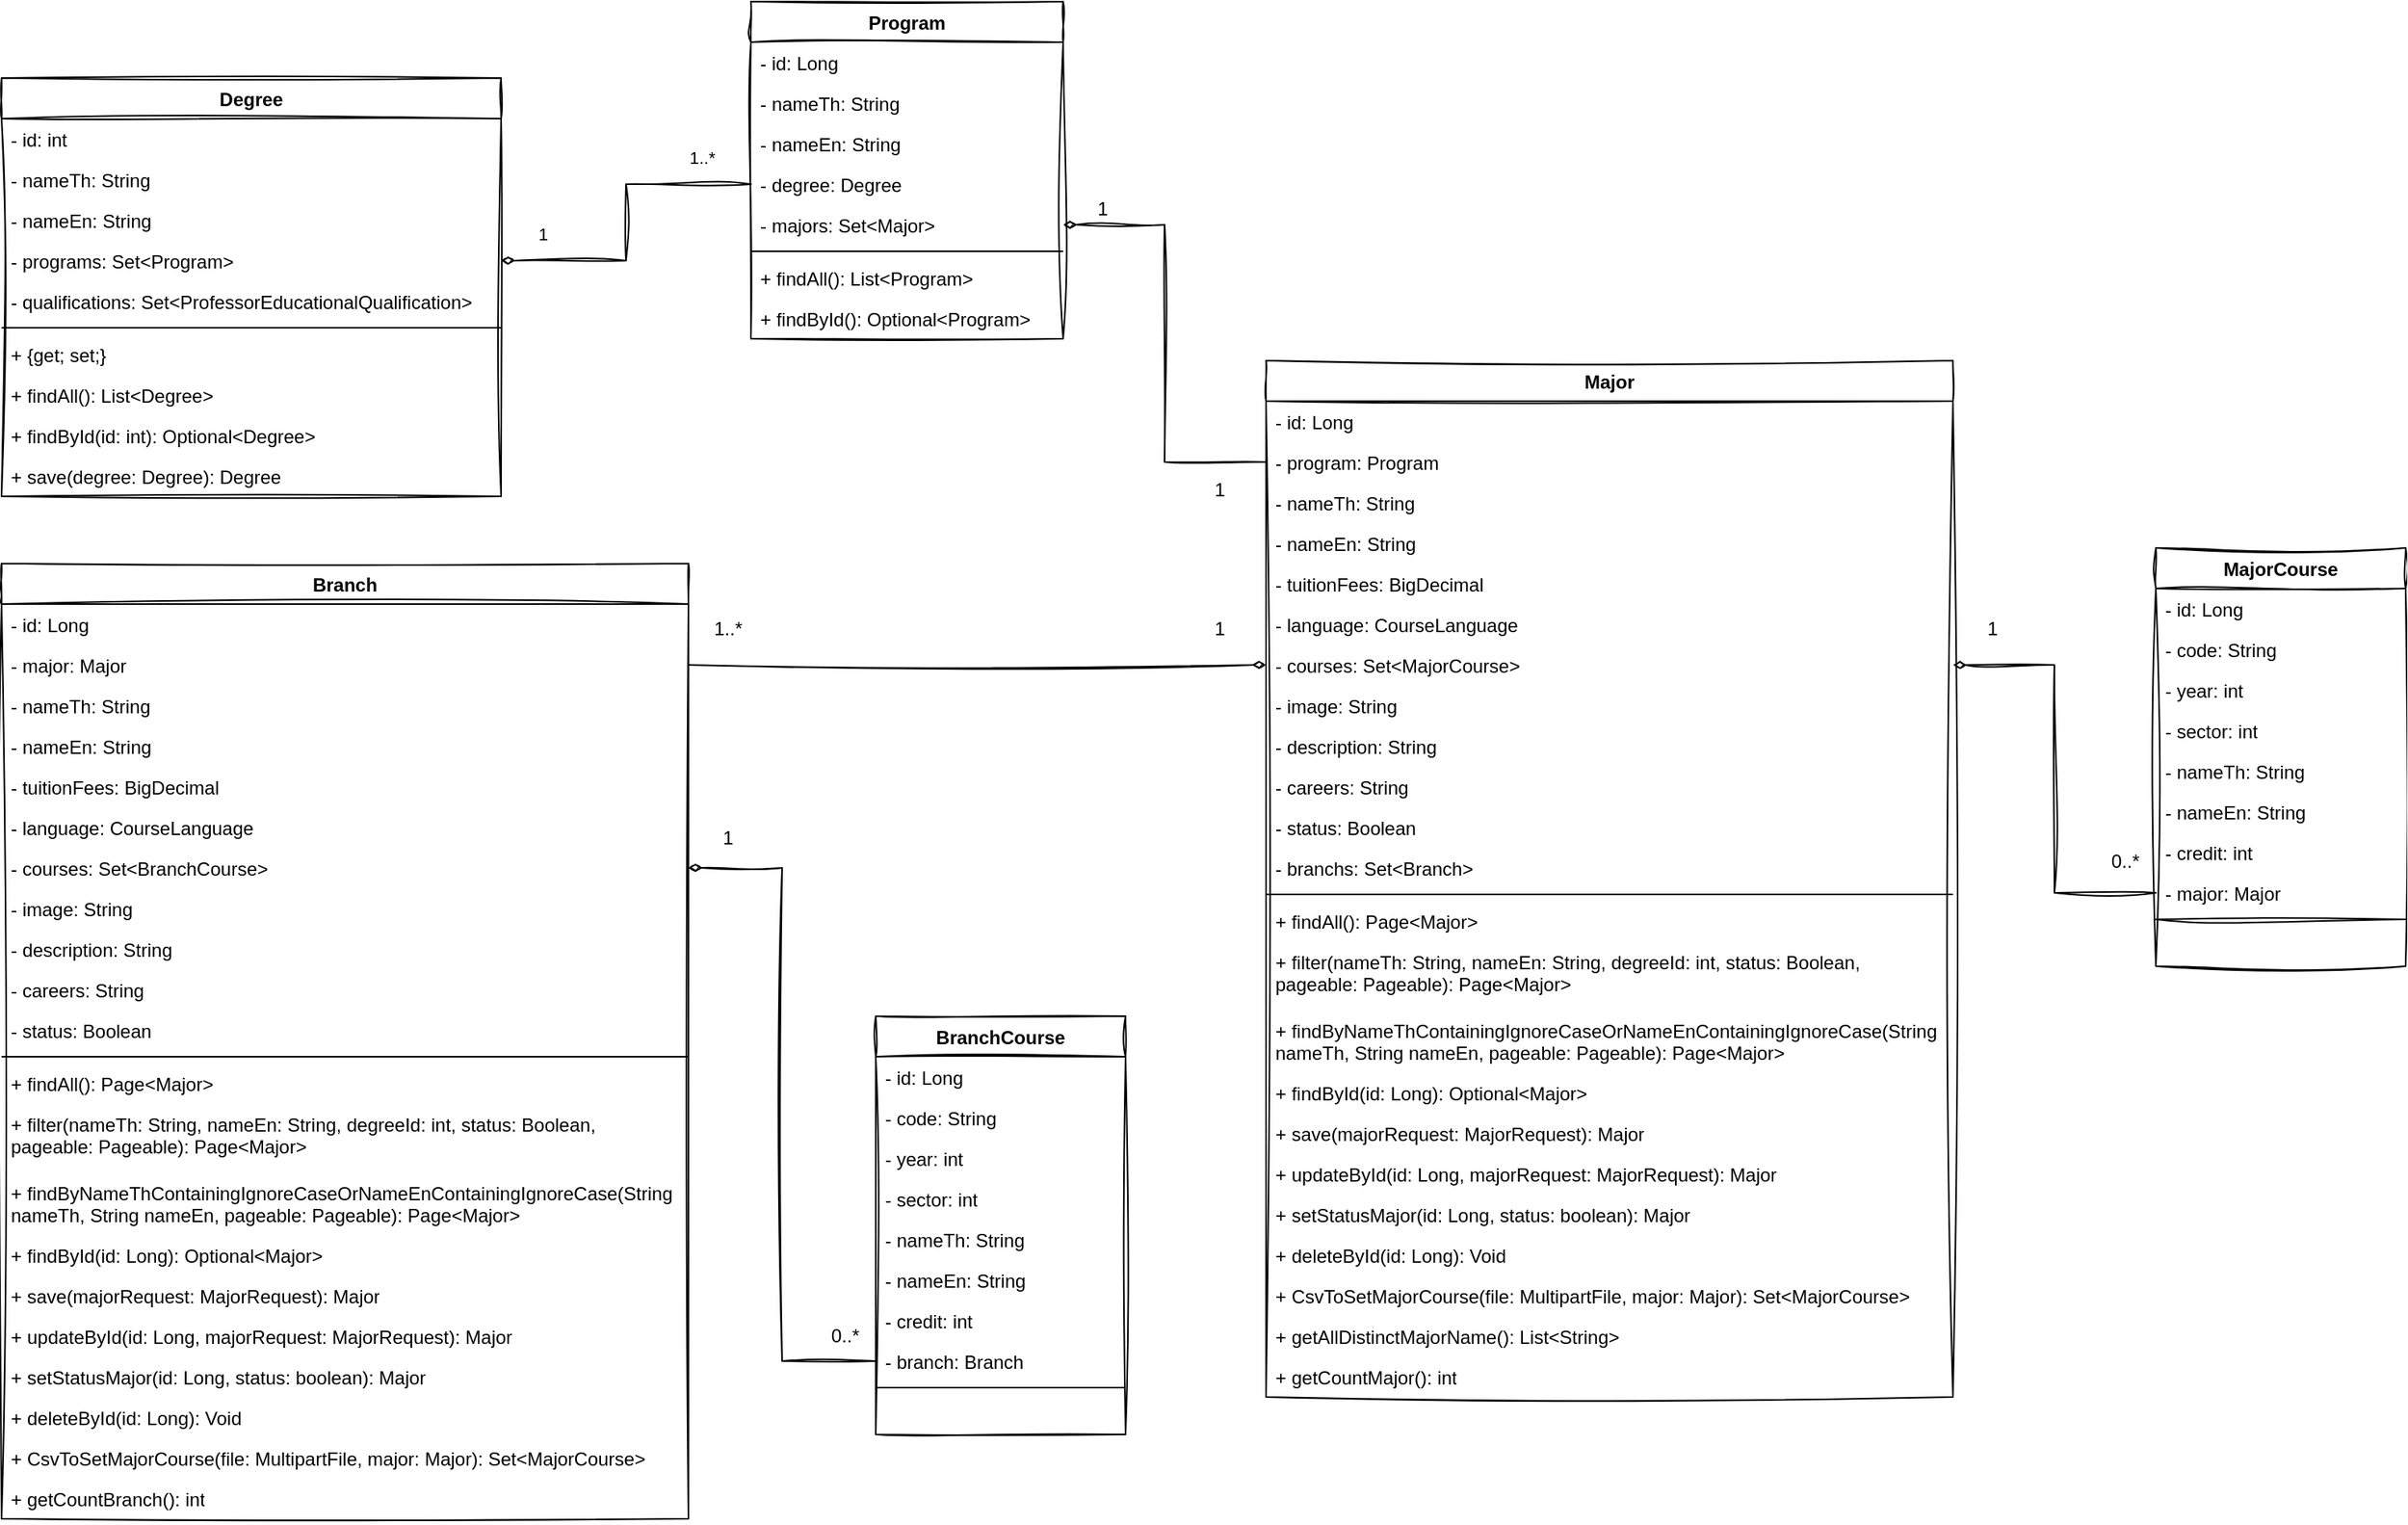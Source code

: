 <mxfile version="27.0.9">
  <diagram name="หน้า-1" id="Q0SKRffiR3n763pScNd-">
    <mxGraphModel dx="2037" dy="1201" grid="1" gridSize="10" guides="1" tooltips="1" connect="1" arrows="1" fold="1" page="1" pageScale="1" pageWidth="827" pageHeight="1169" math="0" shadow="0">
      <root>
        <mxCell id="0" />
        <mxCell id="1" parent="0" />
        <mxCell id="wL5bhykgLXpQUDZSL1co-4" value="Degree" style="swimlane;fontStyle=1;align=center;verticalAlign=top;childLayout=stackLayout;horizontal=1;startSize=26;horizontalStack=0;resizeParent=1;resizeParentMax=0;resizeLast=0;collapsible=1;marginBottom=0;html=1;labelBorderColor=none;textShadow=0;whiteSpace=wrap;sketch=1;curveFitting=1;jiggle=2;" parent="1" vertex="1">
          <mxGeometry x="60" y="149" width="320" height="268" as="geometry" />
        </mxCell>
        <mxCell id="wL5bhykgLXpQUDZSL1co-5" value="- id: int" style="text;strokeColor=none;fillColor=none;align=left;verticalAlign=top;spacingLeft=4;spacingRight=4;overflow=hidden;rotatable=0;points=[[0,0.5],[1,0.5]];portConstraint=eastwest;html=1;labelBorderColor=none;textShadow=0;whiteSpace=wrap;" parent="wL5bhykgLXpQUDZSL1co-4" vertex="1">
          <mxGeometry y="26" width="320" height="26" as="geometry" />
        </mxCell>
        <mxCell id="wL5bhykgLXpQUDZSL1co-8" value="- nameTh: String" style="text;strokeColor=none;fillColor=none;align=left;verticalAlign=top;spacingLeft=4;spacingRight=4;overflow=hidden;rotatable=0;points=[[0,0.5],[1,0.5]];portConstraint=eastwest;html=1;labelBorderColor=none;textShadow=0;whiteSpace=wrap;" parent="wL5bhykgLXpQUDZSL1co-4" vertex="1">
          <mxGeometry y="52" width="320" height="26" as="geometry" />
        </mxCell>
        <mxCell id="wL5bhykgLXpQUDZSL1co-9" value="- nameEn: String" style="text;strokeColor=none;fillColor=none;align=left;verticalAlign=top;spacingLeft=4;spacingRight=4;overflow=hidden;rotatable=0;points=[[0,0.5],[1,0.5]];portConstraint=eastwest;html=1;labelBorderColor=none;textShadow=0;whiteSpace=wrap;" parent="wL5bhykgLXpQUDZSL1co-4" vertex="1">
          <mxGeometry y="78" width="320" height="26" as="geometry" />
        </mxCell>
        <mxCell id="wL5bhykgLXpQUDZSL1co-26" value="- programs: Set&amp;lt;Program&amp;gt;" style="text;strokeColor=none;fillColor=none;align=left;verticalAlign=top;spacingLeft=4;spacingRight=4;overflow=hidden;rotatable=0;points=[[0,0.5],[1,0.5]];portConstraint=eastwest;html=1;labelBorderColor=none;textShadow=0;whiteSpace=wrap;" parent="wL5bhykgLXpQUDZSL1co-4" vertex="1">
          <mxGeometry y="104" width="320" height="26" as="geometry" />
        </mxCell>
        <mxCell id="wL5bhykgLXpQUDZSL1co-27" value="- qualifications: Set&amp;lt;ProfessorEducationalQualification&amp;gt;" style="text;strokeColor=none;fillColor=none;align=left;verticalAlign=top;spacingLeft=4;spacingRight=4;overflow=hidden;rotatable=0;points=[[0,0.5],[1,0.5]];portConstraint=eastwest;html=1;labelBorderColor=none;textShadow=0;whiteSpace=wrap;" parent="wL5bhykgLXpQUDZSL1co-4" vertex="1">
          <mxGeometry y="130" width="320" height="26" as="geometry" />
        </mxCell>
        <mxCell id="wL5bhykgLXpQUDZSL1co-6" value="" style="line;strokeWidth=1;fillColor=none;align=left;verticalAlign=middle;spacingTop=-1;spacingLeft=3;spacingRight=3;rotatable=0;labelPosition=right;points=[];portConstraint=eastwest;strokeColor=inherit;labelBorderColor=none;textShadow=0;html=1;whiteSpace=wrap;" parent="wL5bhykgLXpQUDZSL1co-4" vertex="1">
          <mxGeometry y="156" width="320" height="8" as="geometry" />
        </mxCell>
        <mxCell id="wL5bhykgLXpQUDZSL1co-7" value="+&amp;nbsp;{get; set;}" style="text;strokeColor=none;fillColor=none;align=left;verticalAlign=top;spacingLeft=4;spacingRight=4;overflow=hidden;rotatable=0;points=[[0,0.5],[1,0.5]];portConstraint=eastwest;html=1;labelBorderColor=none;textShadow=0;whiteSpace=wrap;" parent="wL5bhykgLXpQUDZSL1co-4" vertex="1">
          <mxGeometry y="164" width="320" height="26" as="geometry" />
        </mxCell>
        <mxCell id="wL5bhykgLXpQUDZSL1co-23" value="+ findAll(): List&amp;lt;Degree&amp;gt;" style="text;strokeColor=none;fillColor=none;align=left;verticalAlign=top;spacingLeft=4;spacingRight=4;overflow=hidden;rotatable=0;points=[[0,0.5],[1,0.5]];portConstraint=eastwest;html=1;labelBorderColor=none;textShadow=0;whiteSpace=wrap;" parent="wL5bhykgLXpQUDZSL1co-4" vertex="1">
          <mxGeometry y="190" width="320" height="26" as="geometry" />
        </mxCell>
        <mxCell id="wL5bhykgLXpQUDZSL1co-24" value="+ findById(id: int): Optional&amp;lt;Degree&amp;gt;" style="text;strokeColor=none;fillColor=none;align=left;verticalAlign=top;spacingLeft=4;spacingRight=4;overflow=hidden;rotatable=0;points=[[0,0.5],[1,0.5]];portConstraint=eastwest;html=1;labelBorderColor=none;textShadow=0;whiteSpace=wrap;" parent="wL5bhykgLXpQUDZSL1co-4" vertex="1">
          <mxGeometry y="216" width="320" height="26" as="geometry" />
        </mxCell>
        <mxCell id="wL5bhykgLXpQUDZSL1co-25" value="+ save(degree: Degree): Degree" style="text;strokeColor=none;fillColor=none;align=left;verticalAlign=top;spacingLeft=4;spacingRight=4;overflow=hidden;rotatable=0;points=[[0,0.5],[1,0.5]];portConstraint=eastwest;html=1;labelBorderColor=none;textShadow=0;whiteSpace=wrap;" parent="wL5bhykgLXpQUDZSL1co-4" vertex="1">
          <mxGeometry y="242" width="320" height="26" as="geometry" />
        </mxCell>
        <mxCell id="wL5bhykgLXpQUDZSL1co-15" value="Program" style="swimlane;fontStyle=1;align=center;verticalAlign=top;childLayout=stackLayout;horizontal=1;startSize=26;horizontalStack=0;resizeParent=1;resizeParentMax=0;resizeLast=0;collapsible=1;marginBottom=0;html=1;labelBorderColor=none;textShadow=0;whiteSpace=wrap;sketch=1;curveFitting=1;jiggle=2;" parent="1" vertex="1">
          <mxGeometry x="540" y="100" width="200" height="216" as="geometry" />
        </mxCell>
        <mxCell id="wL5bhykgLXpQUDZSL1co-16" value="- id: Long" style="text;strokeColor=none;fillColor=none;align=left;verticalAlign=top;spacingLeft=4;spacingRight=4;overflow=hidden;rotatable=0;points=[[0,0.5],[1,0.5]];portConstraint=eastwest;html=1;labelBorderColor=none;textShadow=0;whiteSpace=wrap;" parent="wL5bhykgLXpQUDZSL1co-15" vertex="1">
          <mxGeometry y="26" width="200" height="26" as="geometry" />
        </mxCell>
        <mxCell id="wL5bhykgLXpQUDZSL1co-19" value="- nameTh: String" style="text;strokeColor=none;fillColor=none;align=left;verticalAlign=top;spacingLeft=4;spacingRight=4;overflow=hidden;rotatable=0;points=[[0,0.5],[1,0.5]];portConstraint=eastwest;html=1;labelBorderColor=none;textShadow=0;whiteSpace=wrap;" parent="wL5bhykgLXpQUDZSL1co-15" vertex="1">
          <mxGeometry y="52" width="200" height="26" as="geometry" />
        </mxCell>
        <mxCell id="wL5bhykgLXpQUDZSL1co-20" value="- nameEn: String" style="text;strokeColor=none;fillColor=none;align=left;verticalAlign=top;spacingLeft=4;spacingRight=4;overflow=hidden;rotatable=0;points=[[0,0.5],[1,0.5]];portConstraint=eastwest;html=1;labelBorderColor=none;textShadow=0;whiteSpace=wrap;" parent="wL5bhykgLXpQUDZSL1co-15" vertex="1">
          <mxGeometry y="78" width="200" height="26" as="geometry" />
        </mxCell>
        <mxCell id="wL5bhykgLXpQUDZSL1co-28" value="- degree: Degree" style="text;strokeColor=none;fillColor=none;align=left;verticalAlign=top;spacingLeft=4;spacingRight=4;overflow=hidden;rotatable=0;points=[[0,0.5],[1,0.5]];portConstraint=eastwest;html=1;labelBorderColor=none;textShadow=0;whiteSpace=wrap;" parent="wL5bhykgLXpQUDZSL1co-15" vertex="1">
          <mxGeometry y="104" width="200" height="26" as="geometry" />
        </mxCell>
        <mxCell id="wL5bhykgLXpQUDZSL1co-29" value="- majors: Set&amp;lt;Major&amp;gt;" style="text;strokeColor=none;fillColor=none;align=left;verticalAlign=top;spacingLeft=4;spacingRight=4;overflow=hidden;rotatable=0;points=[[0,0.5],[1,0.5]];portConstraint=eastwest;html=1;labelBorderColor=none;textShadow=0;whiteSpace=wrap;" parent="wL5bhykgLXpQUDZSL1co-15" vertex="1">
          <mxGeometry y="130" width="200" height="26" as="geometry" />
        </mxCell>
        <mxCell id="wL5bhykgLXpQUDZSL1co-17" value="" style="line;strokeWidth=1;fillColor=none;align=left;verticalAlign=middle;spacingTop=-1;spacingLeft=3;spacingRight=3;rotatable=0;labelPosition=right;points=[];portConstraint=eastwest;strokeColor=inherit;labelBorderColor=none;textShadow=0;html=1;whiteSpace=wrap;" parent="wL5bhykgLXpQUDZSL1co-15" vertex="1">
          <mxGeometry y="156" width="200" height="8" as="geometry" />
        </mxCell>
        <mxCell id="wL5bhykgLXpQUDZSL1co-30" value="+ findAll(): List&amp;lt;Program&amp;gt;" style="text;strokeColor=none;fillColor=none;align=left;verticalAlign=top;spacingLeft=4;spacingRight=4;overflow=hidden;rotatable=0;points=[[0,0.5],[1,0.5]];portConstraint=eastwest;html=1;labelBorderColor=none;textShadow=0;whiteSpace=wrap;" parent="wL5bhykgLXpQUDZSL1co-15" vertex="1">
          <mxGeometry y="164" width="200" height="26" as="geometry" />
        </mxCell>
        <mxCell id="wL5bhykgLXpQUDZSL1co-31" value="+ findById(): Optional&amp;lt;Program&amp;gt;" style="text;strokeColor=none;fillColor=none;align=left;verticalAlign=top;spacingLeft=4;spacingRight=4;overflow=hidden;rotatable=0;points=[[0,0.5],[1,0.5]];portConstraint=eastwest;html=1;labelBorderColor=none;textShadow=0;whiteSpace=wrap;" parent="wL5bhykgLXpQUDZSL1co-15" vertex="1">
          <mxGeometry y="190" width="200" height="26" as="geometry" />
        </mxCell>
        <mxCell id="wL5bhykgLXpQUDZSL1co-32" style="edgeStyle=orthogonalEdgeStyle;rounded=0;orthogonalLoop=1;jettySize=auto;html=1;exitX=0;exitY=0.5;exitDx=0;exitDy=0;entryX=1;entryY=0.5;entryDx=0;entryDy=0;endArrow=diamondThin;endFill=1;labelBorderColor=none;textShadow=0;sketch=1;curveFitting=1;jiggle=2;" parent="1" source="wL5bhykgLXpQUDZSL1co-28" target="wL5bhykgLXpQUDZSL1co-26" edge="1">
          <mxGeometry relative="1" as="geometry" />
        </mxCell>
        <mxCell id="wL5bhykgLXpQUDZSL1co-33" value="1" style="edgeLabel;html=1;align=center;verticalAlign=middle;resizable=0;points=[];labelBorderColor=none;textShadow=0;whiteSpace=wrap;" parent="wL5bhykgLXpQUDZSL1co-32" vertex="1" connectable="0">
          <mxGeometry x="0.744" relative="1" as="geometry">
            <mxPoint y="-17" as="offset" />
          </mxGeometry>
        </mxCell>
        <mxCell id="wL5bhykgLXpQUDZSL1co-34" value="1..*" style="edgeLabel;html=1;align=center;verticalAlign=middle;resizable=0;points=[];labelBorderColor=none;textShadow=0;whiteSpace=wrap;" parent="wL5bhykgLXpQUDZSL1co-32" vertex="1" connectable="0">
          <mxGeometry x="-0.798" relative="1" as="geometry">
            <mxPoint x="-10" y="-17" as="offset" />
          </mxGeometry>
        </mxCell>
        <mxCell id="wL5bhykgLXpQUDZSL1co-35" value="Major" style="swimlane;fontStyle=1;align=center;verticalAlign=top;childLayout=stackLayout;horizontal=1;startSize=26;horizontalStack=0;resizeParent=1;resizeParentMax=0;resizeLast=0;collapsible=1;marginBottom=0;html=1;labelBorderColor=none;textShadow=0;whiteSpace=wrap;sketch=1;curveFitting=1;jiggle=2;" parent="1" vertex="1">
          <mxGeometry x="870" y="330" width="440" height="664" as="geometry" />
        </mxCell>
        <mxCell id="wL5bhykgLXpQUDZSL1co-36" value="- id: Long" style="text;strokeColor=none;fillColor=none;align=left;verticalAlign=top;spacingLeft=4;spacingRight=4;overflow=hidden;rotatable=0;points=[[0,0.5],[1,0.5]];portConstraint=eastwest;html=1;labelBorderColor=none;textShadow=0;whiteSpace=wrap;" parent="wL5bhykgLXpQUDZSL1co-35" vertex="1">
          <mxGeometry y="26" width="440" height="26" as="geometry" />
        </mxCell>
        <mxCell id="wL5bhykgLXpQUDZSL1co-39" value="- program: Program" style="text;strokeColor=none;fillColor=none;align=left;verticalAlign=top;spacingLeft=4;spacingRight=4;overflow=hidden;rotatable=0;points=[[0,0.5],[1,0.5]];portConstraint=eastwest;html=1;labelBorderColor=none;textShadow=0;whiteSpace=wrap;" parent="wL5bhykgLXpQUDZSL1co-35" vertex="1">
          <mxGeometry y="52" width="440" height="26" as="geometry" />
        </mxCell>
        <mxCell id="wL5bhykgLXpQUDZSL1co-40" value="- nameTh: String" style="text;strokeColor=none;fillColor=none;align=left;verticalAlign=top;spacingLeft=4;spacingRight=4;overflow=hidden;rotatable=0;points=[[0,0.5],[1,0.5]];portConstraint=eastwest;html=1;labelBorderColor=none;textShadow=0;whiteSpace=wrap;" parent="wL5bhykgLXpQUDZSL1co-35" vertex="1">
          <mxGeometry y="78" width="440" height="26" as="geometry" />
        </mxCell>
        <mxCell id="wL5bhykgLXpQUDZSL1co-41" value="- nameEn: String" style="text;strokeColor=none;fillColor=none;align=left;verticalAlign=top;spacingLeft=4;spacingRight=4;overflow=hidden;rotatable=0;points=[[0,0.5],[1,0.5]];portConstraint=eastwest;html=1;labelBorderColor=none;textShadow=0;whiteSpace=wrap;" parent="wL5bhykgLXpQUDZSL1co-35" vertex="1">
          <mxGeometry y="104" width="440" height="26" as="geometry" />
        </mxCell>
        <mxCell id="wL5bhykgLXpQUDZSL1co-42" value="- tuitionFees: BigDecimal" style="text;strokeColor=none;fillColor=none;align=left;verticalAlign=top;spacingLeft=4;spacingRight=4;overflow=hidden;rotatable=0;points=[[0,0.5],[1,0.5]];portConstraint=eastwest;html=1;labelBorderColor=none;textShadow=0;whiteSpace=wrap;" parent="wL5bhykgLXpQUDZSL1co-35" vertex="1">
          <mxGeometry y="130" width="440" height="26" as="geometry" />
        </mxCell>
        <mxCell id="wL5bhykgLXpQUDZSL1co-43" value="- language: CourseLanguage" style="text;strokeColor=none;fillColor=none;align=left;verticalAlign=top;spacingLeft=4;spacingRight=4;overflow=hidden;rotatable=0;points=[[0,0.5],[1,0.5]];portConstraint=eastwest;html=1;labelBorderColor=none;textShadow=0;whiteSpace=wrap;" parent="wL5bhykgLXpQUDZSL1co-35" vertex="1">
          <mxGeometry y="156" width="440" height="26" as="geometry" />
        </mxCell>
        <mxCell id="wL5bhykgLXpQUDZSL1co-44" value="- courses: Set&amp;lt;MajorCourse&amp;gt;" style="text;strokeColor=none;fillColor=none;align=left;verticalAlign=top;spacingLeft=4;spacingRight=4;overflow=hidden;rotatable=0;points=[[0,0.5],[1,0.5]];portConstraint=eastwest;html=1;labelBorderColor=none;textShadow=0;whiteSpace=wrap;" parent="wL5bhykgLXpQUDZSL1co-35" vertex="1">
          <mxGeometry y="182" width="440" height="26" as="geometry" />
        </mxCell>
        <mxCell id="wL5bhykgLXpQUDZSL1co-45" value="- image: String" style="text;strokeColor=none;fillColor=none;align=left;verticalAlign=top;spacingLeft=4;spacingRight=4;overflow=hidden;rotatable=0;points=[[0,0.5],[1,0.5]];portConstraint=eastwest;html=1;labelBorderColor=none;textShadow=0;whiteSpace=wrap;" parent="wL5bhykgLXpQUDZSL1co-35" vertex="1">
          <mxGeometry y="208" width="440" height="26" as="geometry" />
        </mxCell>
        <mxCell id="wL5bhykgLXpQUDZSL1co-48" value="- description: String" style="text;strokeColor=none;fillColor=none;align=left;verticalAlign=top;spacingLeft=4;spacingRight=4;overflow=hidden;rotatable=0;points=[[0,0.5],[1,0.5]];portConstraint=eastwest;html=1;labelBorderColor=none;textShadow=0;whiteSpace=wrap;" parent="wL5bhykgLXpQUDZSL1co-35" vertex="1">
          <mxGeometry y="234" width="440" height="26" as="geometry" />
        </mxCell>
        <mxCell id="wL5bhykgLXpQUDZSL1co-49" value="- careers: String" style="text;strokeColor=none;fillColor=none;align=left;verticalAlign=top;spacingLeft=4;spacingRight=4;overflow=hidden;rotatable=0;points=[[0,0.5],[1,0.5]];portConstraint=eastwest;html=1;labelBorderColor=none;textShadow=0;whiteSpace=wrap;" parent="wL5bhykgLXpQUDZSL1co-35" vertex="1">
          <mxGeometry y="260" width="440" height="26" as="geometry" />
        </mxCell>
        <mxCell id="wL5bhykgLXpQUDZSL1co-50" value="- status: Boolean" style="text;strokeColor=none;fillColor=none;align=left;verticalAlign=top;spacingLeft=4;spacingRight=4;overflow=hidden;rotatable=0;points=[[0,0.5],[1,0.5]];portConstraint=eastwest;html=1;labelBorderColor=none;textShadow=0;whiteSpace=wrap;" parent="wL5bhykgLXpQUDZSL1co-35" vertex="1">
          <mxGeometry y="286" width="440" height="26" as="geometry" />
        </mxCell>
        <mxCell id="wL5bhykgLXpQUDZSL1co-79" value="- branchs: Set&amp;lt;Branch&amp;gt;" style="text;strokeColor=none;fillColor=none;align=left;verticalAlign=top;spacingLeft=4;spacingRight=4;overflow=hidden;rotatable=0;points=[[0,0.5],[1,0.5]];portConstraint=eastwest;html=1;labelBorderColor=none;textShadow=0;whiteSpace=wrap;" parent="wL5bhykgLXpQUDZSL1co-35" vertex="1">
          <mxGeometry y="312" width="440" height="26" as="geometry" />
        </mxCell>
        <mxCell id="wL5bhykgLXpQUDZSL1co-37" value="" style="line;strokeWidth=1;fillColor=none;align=left;verticalAlign=middle;spacingTop=-1;spacingLeft=3;spacingRight=3;rotatable=0;labelPosition=right;points=[];portConstraint=eastwest;strokeColor=inherit;labelBorderColor=none;textShadow=0;html=1;whiteSpace=wrap;" parent="wL5bhykgLXpQUDZSL1co-35" vertex="1">
          <mxGeometry y="338" width="440" height="8" as="geometry" />
        </mxCell>
        <mxCell id="wL5bhykgLXpQUDZSL1co-38" value="+ findAll(): Page&amp;lt;Major&amp;gt;" style="text;strokeColor=none;fillColor=none;align=left;verticalAlign=top;spacingLeft=4;spacingRight=4;overflow=hidden;rotatable=0;points=[[0,0.5],[1,0.5]];portConstraint=eastwest;html=1;labelBorderColor=none;textShadow=0;whiteSpace=wrap;" parent="wL5bhykgLXpQUDZSL1co-35" vertex="1">
          <mxGeometry y="346" width="440" height="26" as="geometry" />
        </mxCell>
        <mxCell id="wL5bhykgLXpQUDZSL1co-46" value="+ filter(nameTh: String, nameEn: String, degreeId: int, status: Boolean, pageable: Pageable): Page&amp;lt;Major&amp;gt;" style="text;strokeColor=none;fillColor=none;align=left;verticalAlign=top;spacingLeft=4;spacingRight=4;overflow=hidden;rotatable=0;points=[[0,0.5],[1,0.5]];portConstraint=eastwest;html=1;labelBorderColor=none;textShadow=0;whiteSpace=wrap;" parent="wL5bhykgLXpQUDZSL1co-35" vertex="1">
          <mxGeometry y="372" width="440" height="44" as="geometry" />
        </mxCell>
        <mxCell id="wL5bhykgLXpQUDZSL1co-47" value="+ findByNameThContainingIgnoreCaseOrNameEnContainingIgnoreCase(String nameTh, String nameEn, pageable: Pageable): Page&amp;lt;Major&amp;gt;" style="text;strokeColor=none;fillColor=none;align=left;verticalAlign=top;spacingLeft=4;spacingRight=4;overflow=hidden;rotatable=0;points=[[0,0.5],[1,0.5]];portConstraint=eastwest;html=1;labelBorderColor=none;textShadow=0;whiteSpace=wrap;" parent="wL5bhykgLXpQUDZSL1co-35" vertex="1">
          <mxGeometry y="416" width="440" height="40" as="geometry" />
        </mxCell>
        <mxCell id="wL5bhykgLXpQUDZSL1co-51" value="+ findById(id: Long): Optional&amp;lt;Major&amp;gt;" style="text;strokeColor=none;fillColor=none;align=left;verticalAlign=top;spacingLeft=4;spacingRight=4;overflow=hidden;rotatable=0;points=[[0,0.5],[1,0.5]];portConstraint=eastwest;html=1;labelBorderColor=none;textShadow=0;whiteSpace=wrap;" parent="wL5bhykgLXpQUDZSL1co-35" vertex="1">
          <mxGeometry y="456" width="440" height="26" as="geometry" />
        </mxCell>
        <mxCell id="wL5bhykgLXpQUDZSL1co-52" value="+ save(majorRequest: MajorRequest): Major" style="text;strokeColor=none;fillColor=none;align=left;verticalAlign=top;spacingLeft=4;spacingRight=4;overflow=hidden;rotatable=0;points=[[0,0.5],[1,0.5]];portConstraint=eastwest;html=1;labelBorderColor=none;textShadow=0;whiteSpace=wrap;" parent="wL5bhykgLXpQUDZSL1co-35" vertex="1">
          <mxGeometry y="482" width="440" height="26" as="geometry" />
        </mxCell>
        <mxCell id="wL5bhykgLXpQUDZSL1co-53" value="+ updateById(id: Long, majorRequest: MajorRequest): Major" style="text;strokeColor=none;fillColor=none;align=left;verticalAlign=top;spacingLeft=4;spacingRight=4;overflow=hidden;rotatable=0;points=[[0,0.5],[1,0.5]];portConstraint=eastwest;html=1;labelBorderColor=none;textShadow=0;whiteSpace=wrap;" parent="wL5bhykgLXpQUDZSL1co-35" vertex="1">
          <mxGeometry y="508" width="440" height="26" as="geometry" />
        </mxCell>
        <mxCell id="wL5bhykgLXpQUDZSL1co-54" value="+ setStatusMajor(id: Long, status: boolean): Major" style="text;strokeColor=none;fillColor=none;align=left;verticalAlign=top;spacingLeft=4;spacingRight=4;overflow=hidden;rotatable=0;points=[[0,0.5],[1,0.5]];portConstraint=eastwest;html=1;labelBorderColor=none;textShadow=0;whiteSpace=wrap;" parent="wL5bhykgLXpQUDZSL1co-35" vertex="1">
          <mxGeometry y="534" width="440" height="26" as="geometry" />
        </mxCell>
        <mxCell id="wL5bhykgLXpQUDZSL1co-55" value="+ deleteById(id: Long): Void" style="text;strokeColor=none;fillColor=none;align=left;verticalAlign=top;spacingLeft=4;spacingRight=4;overflow=hidden;rotatable=0;points=[[0,0.5],[1,0.5]];portConstraint=eastwest;html=1;labelBorderColor=none;textShadow=0;whiteSpace=wrap;" parent="wL5bhykgLXpQUDZSL1co-35" vertex="1">
          <mxGeometry y="560" width="440" height="26" as="geometry" />
        </mxCell>
        <mxCell id="wL5bhykgLXpQUDZSL1co-56" value="+ CsvToSetMajorCourse(file: MultipartFile, major: Major): Set&amp;lt;MajorCourse&amp;gt;" style="text;strokeColor=none;fillColor=none;align=left;verticalAlign=top;spacingLeft=4;spacingRight=4;overflow=hidden;rotatable=0;points=[[0,0.5],[1,0.5]];portConstraint=eastwest;html=1;labelBorderColor=none;textShadow=0;whiteSpace=wrap;" parent="wL5bhykgLXpQUDZSL1co-35" vertex="1">
          <mxGeometry y="586" width="440" height="26" as="geometry" />
        </mxCell>
        <mxCell id="a9lyaPZmGqMxiNKfe0WH-1" value="+ getAllDistinctMajorName(): List&amp;lt;String&amp;gt;" style="text;strokeColor=none;fillColor=none;align=left;verticalAlign=top;spacingLeft=4;spacingRight=4;overflow=hidden;rotatable=0;points=[[0,0.5],[1,0.5]];portConstraint=eastwest;html=1;labelBorderColor=none;textShadow=0;whiteSpace=wrap;" parent="wL5bhykgLXpQUDZSL1co-35" vertex="1">
          <mxGeometry y="612" width="440" height="26" as="geometry" />
        </mxCell>
        <mxCell id="a9NGXqPOAs1cGMx36BU_-2" value="+ getCountMajor(): int" style="text;strokeColor=none;fillColor=none;align=left;verticalAlign=top;spacingLeft=4;spacingRight=4;overflow=hidden;rotatable=0;points=[[0,0.5],[1,0.5]];portConstraint=eastwest;html=1;labelBorderColor=none;textShadow=0;whiteSpace=wrap;" parent="wL5bhykgLXpQUDZSL1co-35" vertex="1">
          <mxGeometry y="638" width="440" height="26" as="geometry" />
        </mxCell>
        <mxCell id="wL5bhykgLXpQUDZSL1co-57" value="Branch" style="swimlane;fontStyle=1;align=center;verticalAlign=top;childLayout=stackLayout;horizontal=1;startSize=26;horizontalStack=0;resizeParent=1;resizeParentMax=0;resizeLast=0;collapsible=1;marginBottom=0;html=1;labelBorderColor=none;textShadow=0;whiteSpace=wrap;sketch=1;curveFitting=1;jiggle=2;" parent="1" vertex="1">
          <mxGeometry x="60" y="460" width="440" height="612" as="geometry" />
        </mxCell>
        <mxCell id="wL5bhykgLXpQUDZSL1co-58" value="- id: Long" style="text;strokeColor=none;fillColor=none;align=left;verticalAlign=top;spacingLeft=4;spacingRight=4;overflow=hidden;rotatable=0;points=[[0,0.5],[1,0.5]];portConstraint=eastwest;html=1;labelBorderColor=none;textShadow=0;whiteSpace=wrap;" parent="wL5bhykgLXpQUDZSL1co-57" vertex="1">
          <mxGeometry y="26" width="440" height="26" as="geometry" />
        </mxCell>
        <mxCell id="wL5bhykgLXpQUDZSL1co-59" value="- major: Major" style="text;strokeColor=none;fillColor=none;align=left;verticalAlign=top;spacingLeft=4;spacingRight=4;overflow=hidden;rotatable=0;points=[[0,0.5],[1,0.5]];portConstraint=eastwest;html=1;labelBorderColor=none;textShadow=0;whiteSpace=wrap;" parent="wL5bhykgLXpQUDZSL1co-57" vertex="1">
          <mxGeometry y="52" width="440" height="26" as="geometry" />
        </mxCell>
        <mxCell id="wL5bhykgLXpQUDZSL1co-60" value="- nameTh: String" style="text;strokeColor=none;fillColor=none;align=left;verticalAlign=top;spacingLeft=4;spacingRight=4;overflow=hidden;rotatable=0;points=[[0,0.5],[1,0.5]];portConstraint=eastwest;html=1;labelBorderColor=none;textShadow=0;whiteSpace=wrap;" parent="wL5bhykgLXpQUDZSL1co-57" vertex="1">
          <mxGeometry y="78" width="440" height="26" as="geometry" />
        </mxCell>
        <mxCell id="wL5bhykgLXpQUDZSL1co-61" value="- nameEn: String" style="text;strokeColor=none;fillColor=none;align=left;verticalAlign=top;spacingLeft=4;spacingRight=4;overflow=hidden;rotatable=0;points=[[0,0.5],[1,0.5]];portConstraint=eastwest;html=1;labelBorderColor=none;textShadow=0;whiteSpace=wrap;" parent="wL5bhykgLXpQUDZSL1co-57" vertex="1">
          <mxGeometry y="104" width="440" height="26" as="geometry" />
        </mxCell>
        <mxCell id="wL5bhykgLXpQUDZSL1co-62" value="- tuitionFees: BigDecimal" style="text;strokeColor=none;fillColor=none;align=left;verticalAlign=top;spacingLeft=4;spacingRight=4;overflow=hidden;rotatable=0;points=[[0,0.5],[1,0.5]];portConstraint=eastwest;html=1;labelBorderColor=none;textShadow=0;whiteSpace=wrap;" parent="wL5bhykgLXpQUDZSL1co-57" vertex="1">
          <mxGeometry y="130" width="440" height="26" as="geometry" />
        </mxCell>
        <mxCell id="wL5bhykgLXpQUDZSL1co-63" value="- language: CourseLanguage" style="text;strokeColor=none;fillColor=none;align=left;verticalAlign=top;spacingLeft=4;spacingRight=4;overflow=hidden;rotatable=0;points=[[0,0.5],[1,0.5]];portConstraint=eastwest;html=1;labelBorderColor=none;textShadow=0;whiteSpace=wrap;" parent="wL5bhykgLXpQUDZSL1co-57" vertex="1">
          <mxGeometry y="156" width="440" height="26" as="geometry" />
        </mxCell>
        <mxCell id="wL5bhykgLXpQUDZSL1co-64" value="- courses: Set&amp;lt;BranchCourse&amp;gt;" style="text;strokeColor=none;fillColor=none;align=left;verticalAlign=top;spacingLeft=4;spacingRight=4;overflow=hidden;rotatable=0;points=[[0,0.5],[1,0.5]];portConstraint=eastwest;html=1;labelBorderColor=none;textShadow=0;whiteSpace=wrap;" parent="wL5bhykgLXpQUDZSL1co-57" vertex="1">
          <mxGeometry y="182" width="440" height="26" as="geometry" />
        </mxCell>
        <mxCell id="wL5bhykgLXpQUDZSL1co-65" value="- image: String" style="text;strokeColor=none;fillColor=none;align=left;verticalAlign=top;spacingLeft=4;spacingRight=4;overflow=hidden;rotatable=0;points=[[0,0.5],[1,0.5]];portConstraint=eastwest;html=1;labelBorderColor=none;textShadow=0;whiteSpace=wrap;" parent="wL5bhykgLXpQUDZSL1co-57" vertex="1">
          <mxGeometry y="208" width="440" height="26" as="geometry" />
        </mxCell>
        <mxCell id="wL5bhykgLXpQUDZSL1co-66" value="- description: String" style="text;strokeColor=none;fillColor=none;align=left;verticalAlign=top;spacingLeft=4;spacingRight=4;overflow=hidden;rotatable=0;points=[[0,0.5],[1,0.5]];portConstraint=eastwest;html=1;labelBorderColor=none;textShadow=0;whiteSpace=wrap;" parent="wL5bhykgLXpQUDZSL1co-57" vertex="1">
          <mxGeometry y="234" width="440" height="26" as="geometry" />
        </mxCell>
        <mxCell id="wL5bhykgLXpQUDZSL1co-67" value="- careers: String" style="text;strokeColor=none;fillColor=none;align=left;verticalAlign=top;spacingLeft=4;spacingRight=4;overflow=hidden;rotatable=0;points=[[0,0.5],[1,0.5]];portConstraint=eastwest;html=1;labelBorderColor=none;textShadow=0;whiteSpace=wrap;" parent="wL5bhykgLXpQUDZSL1co-57" vertex="1">
          <mxGeometry y="260" width="440" height="26" as="geometry" />
        </mxCell>
        <mxCell id="wL5bhykgLXpQUDZSL1co-68" value="- status: Boolean" style="text;strokeColor=none;fillColor=none;align=left;verticalAlign=top;spacingLeft=4;spacingRight=4;overflow=hidden;rotatable=0;points=[[0,0.5],[1,0.5]];portConstraint=eastwest;html=1;labelBorderColor=none;textShadow=0;whiteSpace=wrap;" parent="wL5bhykgLXpQUDZSL1co-57" vertex="1">
          <mxGeometry y="286" width="440" height="26" as="geometry" />
        </mxCell>
        <mxCell id="wL5bhykgLXpQUDZSL1co-69" value="" style="line;strokeWidth=1;fillColor=none;align=left;verticalAlign=middle;spacingTop=-1;spacingLeft=3;spacingRight=3;rotatable=0;labelPosition=right;points=[];portConstraint=eastwest;strokeColor=inherit;labelBorderColor=none;textShadow=0;html=1;whiteSpace=wrap;" parent="wL5bhykgLXpQUDZSL1co-57" vertex="1">
          <mxGeometry y="312" width="440" height="8" as="geometry" />
        </mxCell>
        <mxCell id="wL5bhykgLXpQUDZSL1co-70" value="+ findAll(): Page&amp;lt;Major&amp;gt;" style="text;strokeColor=none;fillColor=none;align=left;verticalAlign=top;spacingLeft=4;spacingRight=4;overflow=hidden;rotatable=0;points=[[0,0.5],[1,0.5]];portConstraint=eastwest;html=1;labelBorderColor=none;textShadow=0;whiteSpace=wrap;" parent="wL5bhykgLXpQUDZSL1co-57" vertex="1">
          <mxGeometry y="320" width="440" height="26" as="geometry" />
        </mxCell>
        <mxCell id="wL5bhykgLXpQUDZSL1co-71" value="+ filter(nameTh: String, nameEn: String, degreeId: int, status: Boolean, pageable: Pageable): Page&amp;lt;Major&amp;gt;" style="text;strokeColor=none;fillColor=none;align=left;verticalAlign=top;spacingLeft=4;spacingRight=4;overflow=hidden;rotatable=0;points=[[0,0.5],[1,0.5]];portConstraint=eastwest;html=1;labelBorderColor=none;textShadow=0;whiteSpace=wrap;" parent="wL5bhykgLXpQUDZSL1co-57" vertex="1">
          <mxGeometry y="346" width="440" height="44" as="geometry" />
        </mxCell>
        <mxCell id="wL5bhykgLXpQUDZSL1co-72" value="+ findByNameThContainingIgnoreCaseOrNameEnContainingIgnoreCase(String nameTh, String nameEn, pageable: Pageable): Page&amp;lt;Major&amp;gt;" style="text;strokeColor=none;fillColor=none;align=left;verticalAlign=top;spacingLeft=4;spacingRight=4;overflow=hidden;rotatable=0;points=[[0,0.5],[1,0.5]];portConstraint=eastwest;html=1;labelBorderColor=none;textShadow=0;whiteSpace=wrap;" parent="wL5bhykgLXpQUDZSL1co-57" vertex="1">
          <mxGeometry y="390" width="440" height="40" as="geometry" />
        </mxCell>
        <mxCell id="wL5bhykgLXpQUDZSL1co-73" value="+ findById(id: Long): Optional&amp;lt;Major&amp;gt;" style="text;strokeColor=none;fillColor=none;align=left;verticalAlign=top;spacingLeft=4;spacingRight=4;overflow=hidden;rotatable=0;points=[[0,0.5],[1,0.5]];portConstraint=eastwest;html=1;labelBorderColor=none;textShadow=0;whiteSpace=wrap;" parent="wL5bhykgLXpQUDZSL1co-57" vertex="1">
          <mxGeometry y="430" width="440" height="26" as="geometry" />
        </mxCell>
        <mxCell id="wL5bhykgLXpQUDZSL1co-74" value="+ save(majorRequest: MajorRequest): Major" style="text;strokeColor=none;fillColor=none;align=left;verticalAlign=top;spacingLeft=4;spacingRight=4;overflow=hidden;rotatable=0;points=[[0,0.5],[1,0.5]];portConstraint=eastwest;html=1;labelBorderColor=none;textShadow=0;whiteSpace=wrap;" parent="wL5bhykgLXpQUDZSL1co-57" vertex="1">
          <mxGeometry y="456" width="440" height="26" as="geometry" />
        </mxCell>
        <mxCell id="wL5bhykgLXpQUDZSL1co-75" value="+ updateById(id: Long, majorRequest: MajorRequest): Major" style="text;strokeColor=none;fillColor=none;align=left;verticalAlign=top;spacingLeft=4;spacingRight=4;overflow=hidden;rotatable=0;points=[[0,0.5],[1,0.5]];portConstraint=eastwest;html=1;labelBorderColor=none;textShadow=0;whiteSpace=wrap;" parent="wL5bhykgLXpQUDZSL1co-57" vertex="1">
          <mxGeometry y="482" width="440" height="26" as="geometry" />
        </mxCell>
        <mxCell id="wL5bhykgLXpQUDZSL1co-76" value="+ setStatusMajor(id: Long, status: boolean): Major" style="text;strokeColor=none;fillColor=none;align=left;verticalAlign=top;spacingLeft=4;spacingRight=4;overflow=hidden;rotatable=0;points=[[0,0.5],[1,0.5]];portConstraint=eastwest;html=1;labelBorderColor=none;textShadow=0;whiteSpace=wrap;" parent="wL5bhykgLXpQUDZSL1co-57" vertex="1">
          <mxGeometry y="508" width="440" height="26" as="geometry" />
        </mxCell>
        <mxCell id="wL5bhykgLXpQUDZSL1co-77" value="+ deleteById(id: Long): Void" style="text;strokeColor=none;fillColor=none;align=left;verticalAlign=top;spacingLeft=4;spacingRight=4;overflow=hidden;rotatable=0;points=[[0,0.5],[1,0.5]];portConstraint=eastwest;html=1;labelBorderColor=none;textShadow=0;whiteSpace=wrap;" parent="wL5bhykgLXpQUDZSL1co-57" vertex="1">
          <mxGeometry y="534" width="440" height="26" as="geometry" />
        </mxCell>
        <mxCell id="wL5bhykgLXpQUDZSL1co-78" value="+ CsvToSetMajorCourse(file: MultipartFile, major: Major): Set&amp;lt;MajorCourse&amp;gt;" style="text;strokeColor=none;fillColor=none;align=left;verticalAlign=top;spacingLeft=4;spacingRight=4;overflow=hidden;rotatable=0;points=[[0,0.5],[1,0.5]];portConstraint=eastwest;html=1;labelBorderColor=none;textShadow=0;whiteSpace=wrap;" parent="wL5bhykgLXpQUDZSL1co-57" vertex="1">
          <mxGeometry y="560" width="440" height="26" as="geometry" />
        </mxCell>
        <mxCell id="a9NGXqPOAs1cGMx36BU_-1" value="+ getCountBranch(): int" style="text;strokeColor=none;fillColor=none;align=left;verticalAlign=top;spacingLeft=4;spacingRight=4;overflow=hidden;rotatable=0;points=[[0,0.5],[1,0.5]];portConstraint=eastwest;html=1;labelBorderColor=none;textShadow=0;whiteSpace=wrap;" parent="wL5bhykgLXpQUDZSL1co-57" vertex="1">
          <mxGeometry y="586" width="440" height="26" as="geometry" />
        </mxCell>
        <mxCell id="wL5bhykgLXpQUDZSL1co-80" style="edgeStyle=orthogonalEdgeStyle;rounded=0;orthogonalLoop=1;jettySize=auto;html=1;exitX=0;exitY=0.5;exitDx=0;exitDy=0;entryX=1;entryY=0.5;entryDx=0;entryDy=0;endArrow=diamondThin;endFill=1;labelBorderColor=none;textShadow=0;sketch=1;curveFitting=1;jiggle=2;" parent="1" source="wL5bhykgLXpQUDZSL1co-39" target="wL5bhykgLXpQUDZSL1co-29" edge="1">
          <mxGeometry relative="1" as="geometry" />
        </mxCell>
        <mxCell id="wL5bhykgLXpQUDZSL1co-81" value="1" style="text;html=1;align=center;verticalAlign=middle;resizable=0;points=[];autosize=1;strokeColor=none;fillColor=none;labelBorderColor=none;textShadow=0;" parent="1" vertex="1">
          <mxGeometry x="750" y="218" width="30" height="30" as="geometry" />
        </mxCell>
        <mxCell id="wL5bhykgLXpQUDZSL1co-91" value="MajorCourse" style="swimlane;fontStyle=1;align=center;verticalAlign=top;childLayout=stackLayout;horizontal=1;startSize=26;horizontalStack=0;resizeParent=1;resizeParentMax=0;resizeLast=0;collapsible=1;marginBottom=0;html=1;labelBorderColor=none;textShadow=0;whiteSpace=wrap;sketch=1;curveFitting=1;jiggle=2;" parent="1" vertex="1">
          <mxGeometry x="1440" y="450" width="160" height="268" as="geometry" />
        </mxCell>
        <mxCell id="wL5bhykgLXpQUDZSL1co-92" value="- id: Long" style="text;strokeColor=none;fillColor=none;align=left;verticalAlign=top;spacingLeft=4;spacingRight=4;overflow=hidden;rotatable=0;points=[[0,0.5],[1,0.5]];portConstraint=eastwest;html=1;labelBorderColor=none;textShadow=0;whiteSpace=wrap;sketch=1;curveFitting=1;jiggle=2;" parent="wL5bhykgLXpQUDZSL1co-91" vertex="1">
          <mxGeometry y="26" width="160" height="26" as="geometry" />
        </mxCell>
        <mxCell id="wL5bhykgLXpQUDZSL1co-95" value="- code: String" style="text;strokeColor=none;fillColor=none;align=left;verticalAlign=top;spacingLeft=4;spacingRight=4;overflow=hidden;rotatable=0;points=[[0,0.5],[1,0.5]];portConstraint=eastwest;html=1;labelBorderColor=none;textShadow=0;whiteSpace=wrap;sketch=1;curveFitting=1;jiggle=2;" parent="wL5bhykgLXpQUDZSL1co-91" vertex="1">
          <mxGeometry y="52" width="160" height="26" as="geometry" />
        </mxCell>
        <mxCell id="wL5bhykgLXpQUDZSL1co-96" value="- year: int" style="text;strokeColor=none;fillColor=none;align=left;verticalAlign=top;spacingLeft=4;spacingRight=4;overflow=hidden;rotatable=0;points=[[0,0.5],[1,0.5]];portConstraint=eastwest;html=1;labelBorderColor=none;textShadow=0;whiteSpace=wrap;sketch=1;curveFitting=1;jiggle=2;" parent="wL5bhykgLXpQUDZSL1co-91" vertex="1">
          <mxGeometry y="78" width="160" height="26" as="geometry" />
        </mxCell>
        <mxCell id="wL5bhykgLXpQUDZSL1co-97" value="- sector: int" style="text;strokeColor=none;fillColor=none;align=left;verticalAlign=top;spacingLeft=4;spacingRight=4;overflow=hidden;rotatable=0;points=[[0,0.5],[1,0.5]];portConstraint=eastwest;html=1;labelBorderColor=none;textShadow=0;whiteSpace=wrap;sketch=1;curveFitting=1;jiggle=2;" parent="wL5bhykgLXpQUDZSL1co-91" vertex="1">
          <mxGeometry y="104" width="160" height="26" as="geometry" />
        </mxCell>
        <mxCell id="wL5bhykgLXpQUDZSL1co-98" value="- nameTh: String" style="text;strokeColor=none;fillColor=none;align=left;verticalAlign=top;spacingLeft=4;spacingRight=4;overflow=hidden;rotatable=0;points=[[0,0.5],[1,0.5]];portConstraint=eastwest;html=1;labelBorderColor=none;textShadow=0;whiteSpace=wrap;sketch=1;curveFitting=1;jiggle=2;" parent="wL5bhykgLXpQUDZSL1co-91" vertex="1">
          <mxGeometry y="130" width="160" height="26" as="geometry" />
        </mxCell>
        <mxCell id="wL5bhykgLXpQUDZSL1co-99" value="- nameEn: String" style="text;strokeColor=none;fillColor=none;align=left;verticalAlign=top;spacingLeft=4;spacingRight=4;overflow=hidden;rotatable=0;points=[[0,0.5],[1,0.5]];portConstraint=eastwest;html=1;labelBorderColor=none;textShadow=0;whiteSpace=wrap;sketch=1;curveFitting=1;jiggle=2;" parent="wL5bhykgLXpQUDZSL1co-91" vertex="1">
          <mxGeometry y="156" width="160" height="26" as="geometry" />
        </mxCell>
        <mxCell id="wL5bhykgLXpQUDZSL1co-100" value="- credit: int" style="text;strokeColor=none;fillColor=none;align=left;verticalAlign=top;spacingLeft=4;spacingRight=4;overflow=hidden;rotatable=0;points=[[0,0.5],[1,0.5]];portConstraint=eastwest;html=1;labelBorderColor=none;textShadow=0;whiteSpace=wrap;sketch=1;curveFitting=1;jiggle=2;" parent="wL5bhykgLXpQUDZSL1co-91" vertex="1">
          <mxGeometry y="182" width="160" height="26" as="geometry" />
        </mxCell>
        <mxCell id="wL5bhykgLXpQUDZSL1co-101" value="- major: Major" style="text;strokeColor=none;fillColor=none;align=left;verticalAlign=top;spacingLeft=4;spacingRight=4;overflow=hidden;rotatable=0;points=[[0,0.5],[1,0.5]];portConstraint=eastwest;html=1;labelBorderColor=none;textShadow=0;whiteSpace=wrap;sketch=1;curveFitting=1;jiggle=2;" parent="wL5bhykgLXpQUDZSL1co-91" vertex="1">
          <mxGeometry y="208" width="160" height="26" as="geometry" />
        </mxCell>
        <mxCell id="wL5bhykgLXpQUDZSL1co-93" value="" style="line;strokeWidth=1;fillColor=none;align=left;verticalAlign=middle;spacingTop=-1;spacingLeft=3;spacingRight=3;rotatable=0;labelPosition=right;points=[];portConstraint=eastwest;strokeColor=inherit;labelBorderColor=none;textShadow=0;html=1;whiteSpace=wrap;sketch=1;curveFitting=1;jiggle=2;" parent="wL5bhykgLXpQUDZSL1co-91" vertex="1">
          <mxGeometry y="234" width="160" height="8" as="geometry" />
        </mxCell>
        <mxCell id="wL5bhykgLXpQUDZSL1co-94" value="&amp;nbsp;" style="text;strokeColor=none;fillColor=none;align=left;verticalAlign=top;spacingLeft=4;spacingRight=4;overflow=hidden;rotatable=0;points=[[0,0.5],[1,0.5]];portConstraint=eastwest;html=1;labelBorderColor=none;textShadow=0;whiteSpace=wrap;sketch=1;curveFitting=1;jiggle=2;" parent="wL5bhykgLXpQUDZSL1co-91" vertex="1">
          <mxGeometry y="242" width="160" height="26" as="geometry" />
        </mxCell>
        <mxCell id="wL5bhykgLXpQUDZSL1co-102" style="edgeStyle=orthogonalEdgeStyle;rounded=0;orthogonalLoop=1;jettySize=auto;html=1;exitX=0;exitY=0.5;exitDx=0;exitDy=0;entryX=1;entryY=0.5;entryDx=0;entryDy=0;endArrow=diamondThin;endFill=1;labelBorderColor=none;textShadow=0;sketch=1;curveFitting=1;jiggle=2;" parent="1" source="wL5bhykgLXpQUDZSL1co-101" target="wL5bhykgLXpQUDZSL1co-44" edge="1">
          <mxGeometry relative="1" as="geometry" />
        </mxCell>
        <mxCell id="wL5bhykgLXpQUDZSL1co-103" value="1" style="text;html=1;align=center;verticalAlign=middle;resizable=0;points=[];autosize=1;strokeColor=none;fillColor=none;labelBorderColor=none;textShadow=0;" parent="1" vertex="1">
          <mxGeometry x="1320" y="487" width="30" height="30" as="geometry" />
        </mxCell>
        <mxCell id="wL5bhykgLXpQUDZSL1co-104" value="0..*" style="text;html=1;align=center;verticalAlign=middle;resizable=0;points=[];autosize=1;strokeColor=none;fillColor=none;labelBorderColor=none;textShadow=0;" parent="1" vertex="1">
          <mxGeometry x="1400" y="636" width="40" height="30" as="geometry" />
        </mxCell>
        <mxCell id="wL5bhykgLXpQUDZSL1co-105" value="BranchCourse" style="swimlane;fontStyle=1;align=center;verticalAlign=top;childLayout=stackLayout;horizontal=1;startSize=26;horizontalStack=0;resizeParent=1;resizeParentMax=0;resizeLast=0;collapsible=1;marginBottom=0;html=1;labelBorderColor=none;textShadow=0;whiteSpace=wrap;sketch=1;curveFitting=1;jiggle=2;" parent="1" vertex="1">
          <mxGeometry x="620" y="750" width="160" height="268" as="geometry" />
        </mxCell>
        <mxCell id="wL5bhykgLXpQUDZSL1co-106" value="- id: Long" style="text;strokeColor=none;fillColor=none;align=left;verticalAlign=top;spacingLeft=4;spacingRight=4;overflow=hidden;rotatable=0;points=[[0,0.5],[1,0.5]];portConstraint=eastwest;html=1;labelBorderColor=none;textShadow=0;whiteSpace=wrap;" parent="wL5bhykgLXpQUDZSL1co-105" vertex="1">
          <mxGeometry y="26" width="160" height="26" as="geometry" />
        </mxCell>
        <mxCell id="wL5bhykgLXpQUDZSL1co-107" value="- code: String" style="text;strokeColor=none;fillColor=none;align=left;verticalAlign=top;spacingLeft=4;spacingRight=4;overflow=hidden;rotatable=0;points=[[0,0.5],[1,0.5]];portConstraint=eastwest;html=1;labelBorderColor=none;textShadow=0;whiteSpace=wrap;" parent="wL5bhykgLXpQUDZSL1co-105" vertex="1">
          <mxGeometry y="52" width="160" height="26" as="geometry" />
        </mxCell>
        <mxCell id="wL5bhykgLXpQUDZSL1co-108" value="- year: int" style="text;strokeColor=none;fillColor=none;align=left;verticalAlign=top;spacingLeft=4;spacingRight=4;overflow=hidden;rotatable=0;points=[[0,0.5],[1,0.5]];portConstraint=eastwest;html=1;labelBorderColor=none;textShadow=0;whiteSpace=wrap;" parent="wL5bhykgLXpQUDZSL1co-105" vertex="1">
          <mxGeometry y="78" width="160" height="26" as="geometry" />
        </mxCell>
        <mxCell id="wL5bhykgLXpQUDZSL1co-109" value="- sector: int" style="text;strokeColor=none;fillColor=none;align=left;verticalAlign=top;spacingLeft=4;spacingRight=4;overflow=hidden;rotatable=0;points=[[0,0.5],[1,0.5]];portConstraint=eastwest;html=1;labelBorderColor=none;textShadow=0;whiteSpace=wrap;" parent="wL5bhykgLXpQUDZSL1co-105" vertex="1">
          <mxGeometry y="104" width="160" height="26" as="geometry" />
        </mxCell>
        <mxCell id="wL5bhykgLXpQUDZSL1co-110" value="- nameTh: String" style="text;strokeColor=none;fillColor=none;align=left;verticalAlign=top;spacingLeft=4;spacingRight=4;overflow=hidden;rotatable=0;points=[[0,0.5],[1,0.5]];portConstraint=eastwest;html=1;labelBorderColor=none;textShadow=0;whiteSpace=wrap;" parent="wL5bhykgLXpQUDZSL1co-105" vertex="1">
          <mxGeometry y="130" width="160" height="26" as="geometry" />
        </mxCell>
        <mxCell id="wL5bhykgLXpQUDZSL1co-111" value="- nameEn: String" style="text;strokeColor=none;fillColor=none;align=left;verticalAlign=top;spacingLeft=4;spacingRight=4;overflow=hidden;rotatable=0;points=[[0,0.5],[1,0.5]];portConstraint=eastwest;html=1;labelBorderColor=none;textShadow=0;whiteSpace=wrap;" parent="wL5bhykgLXpQUDZSL1co-105" vertex="1">
          <mxGeometry y="156" width="160" height="26" as="geometry" />
        </mxCell>
        <mxCell id="wL5bhykgLXpQUDZSL1co-112" value="- credit: int" style="text;strokeColor=none;fillColor=none;align=left;verticalAlign=top;spacingLeft=4;spacingRight=4;overflow=hidden;rotatable=0;points=[[0,0.5],[1,0.5]];portConstraint=eastwest;html=1;labelBorderColor=none;textShadow=0;whiteSpace=wrap;" parent="wL5bhykgLXpQUDZSL1co-105" vertex="1">
          <mxGeometry y="182" width="160" height="26" as="geometry" />
        </mxCell>
        <mxCell id="wL5bhykgLXpQUDZSL1co-113" value="- branch: Branch" style="text;strokeColor=none;fillColor=none;align=left;verticalAlign=top;spacingLeft=4;spacingRight=4;overflow=hidden;rotatable=0;points=[[0,0.5],[1,0.5]];portConstraint=eastwest;html=1;labelBorderColor=none;textShadow=0;whiteSpace=wrap;" parent="wL5bhykgLXpQUDZSL1co-105" vertex="1">
          <mxGeometry y="208" width="160" height="26" as="geometry" />
        </mxCell>
        <mxCell id="wL5bhykgLXpQUDZSL1co-114" value="" style="line;strokeWidth=1;fillColor=none;align=left;verticalAlign=middle;spacingTop=-1;spacingLeft=3;spacingRight=3;rotatable=0;labelPosition=right;points=[];portConstraint=eastwest;strokeColor=inherit;labelBorderColor=none;textShadow=0;html=1;whiteSpace=wrap;" parent="wL5bhykgLXpQUDZSL1co-105" vertex="1">
          <mxGeometry y="234" width="160" height="8" as="geometry" />
        </mxCell>
        <mxCell id="wL5bhykgLXpQUDZSL1co-115" value="&amp;nbsp;" style="text;strokeColor=none;fillColor=none;align=left;verticalAlign=top;spacingLeft=4;spacingRight=4;overflow=hidden;rotatable=0;points=[[0,0.5],[1,0.5]];portConstraint=eastwest;html=1;labelBorderColor=none;textShadow=0;whiteSpace=wrap;" parent="wL5bhykgLXpQUDZSL1co-105" vertex="1">
          <mxGeometry y="242" width="160" height="26" as="geometry" />
        </mxCell>
        <mxCell id="wL5bhykgLXpQUDZSL1co-117" style="edgeStyle=orthogonalEdgeStyle;rounded=0;orthogonalLoop=1;jettySize=auto;html=1;exitX=0;exitY=0.5;exitDx=0;exitDy=0;entryX=1;entryY=0.5;entryDx=0;entryDy=0;endArrow=diamondThin;endFill=1;labelBorderColor=none;textShadow=0;sketch=1;curveFitting=1;jiggle=2;" parent="1" source="wL5bhykgLXpQUDZSL1co-113" target="wL5bhykgLXpQUDZSL1co-64" edge="1">
          <mxGeometry relative="1" as="geometry" />
        </mxCell>
        <mxCell id="wL5bhykgLXpQUDZSL1co-118" value="1" style="text;html=1;align=center;verticalAlign=middle;resizable=0;points=[];autosize=1;strokeColor=none;fillColor=none;labelBorderColor=none;textShadow=0;" parent="1" vertex="1">
          <mxGeometry x="510" y="621" width="30" height="30" as="geometry" />
        </mxCell>
        <mxCell id="wL5bhykgLXpQUDZSL1co-119" value="0..*" style="text;html=1;align=center;verticalAlign=middle;resizable=0;points=[];autosize=1;strokeColor=none;fillColor=none;labelBorderColor=none;textShadow=0;" parent="1" vertex="1">
          <mxGeometry x="580" y="940" width="40" height="30" as="geometry" />
        </mxCell>
        <mxCell id="wL5bhykgLXpQUDZSL1co-121" value="1" style="text;html=1;align=center;verticalAlign=middle;resizable=0;points=[];autosize=1;strokeColor=none;fillColor=none;labelBorderColor=none;textShadow=0;" parent="1" vertex="1">
          <mxGeometry x="825" y="398" width="30" height="30" as="geometry" />
        </mxCell>
        <mxCell id="wL5bhykgLXpQUDZSL1co-123" style="edgeStyle=orthogonalEdgeStyle;rounded=0;orthogonalLoop=1;jettySize=auto;html=1;exitX=1;exitY=0.5;exitDx=0;exitDy=0;entryX=0;entryY=0.5;entryDx=0;entryDy=0;endArrow=diamondThin;endFill=1;sketch=1;curveFitting=1;jiggle=2;" parent="1" source="wL5bhykgLXpQUDZSL1co-59" target="wL5bhykgLXpQUDZSL1co-44" edge="1">
          <mxGeometry relative="1" as="geometry" />
        </mxCell>
        <mxCell id="wL5bhykgLXpQUDZSL1co-124" value="1" style="text;html=1;align=center;verticalAlign=middle;resizable=0;points=[];autosize=1;strokeColor=none;fillColor=none;" parent="1" vertex="1">
          <mxGeometry x="825" y="487" width="30" height="30" as="geometry" />
        </mxCell>
        <mxCell id="wL5bhykgLXpQUDZSL1co-125" value="1..*" style="text;html=1;align=center;verticalAlign=middle;resizable=0;points=[];autosize=1;strokeColor=none;fillColor=none;" parent="1" vertex="1">
          <mxGeometry x="505" y="487" width="40" height="30" as="geometry" />
        </mxCell>
      </root>
    </mxGraphModel>
  </diagram>
</mxfile>
